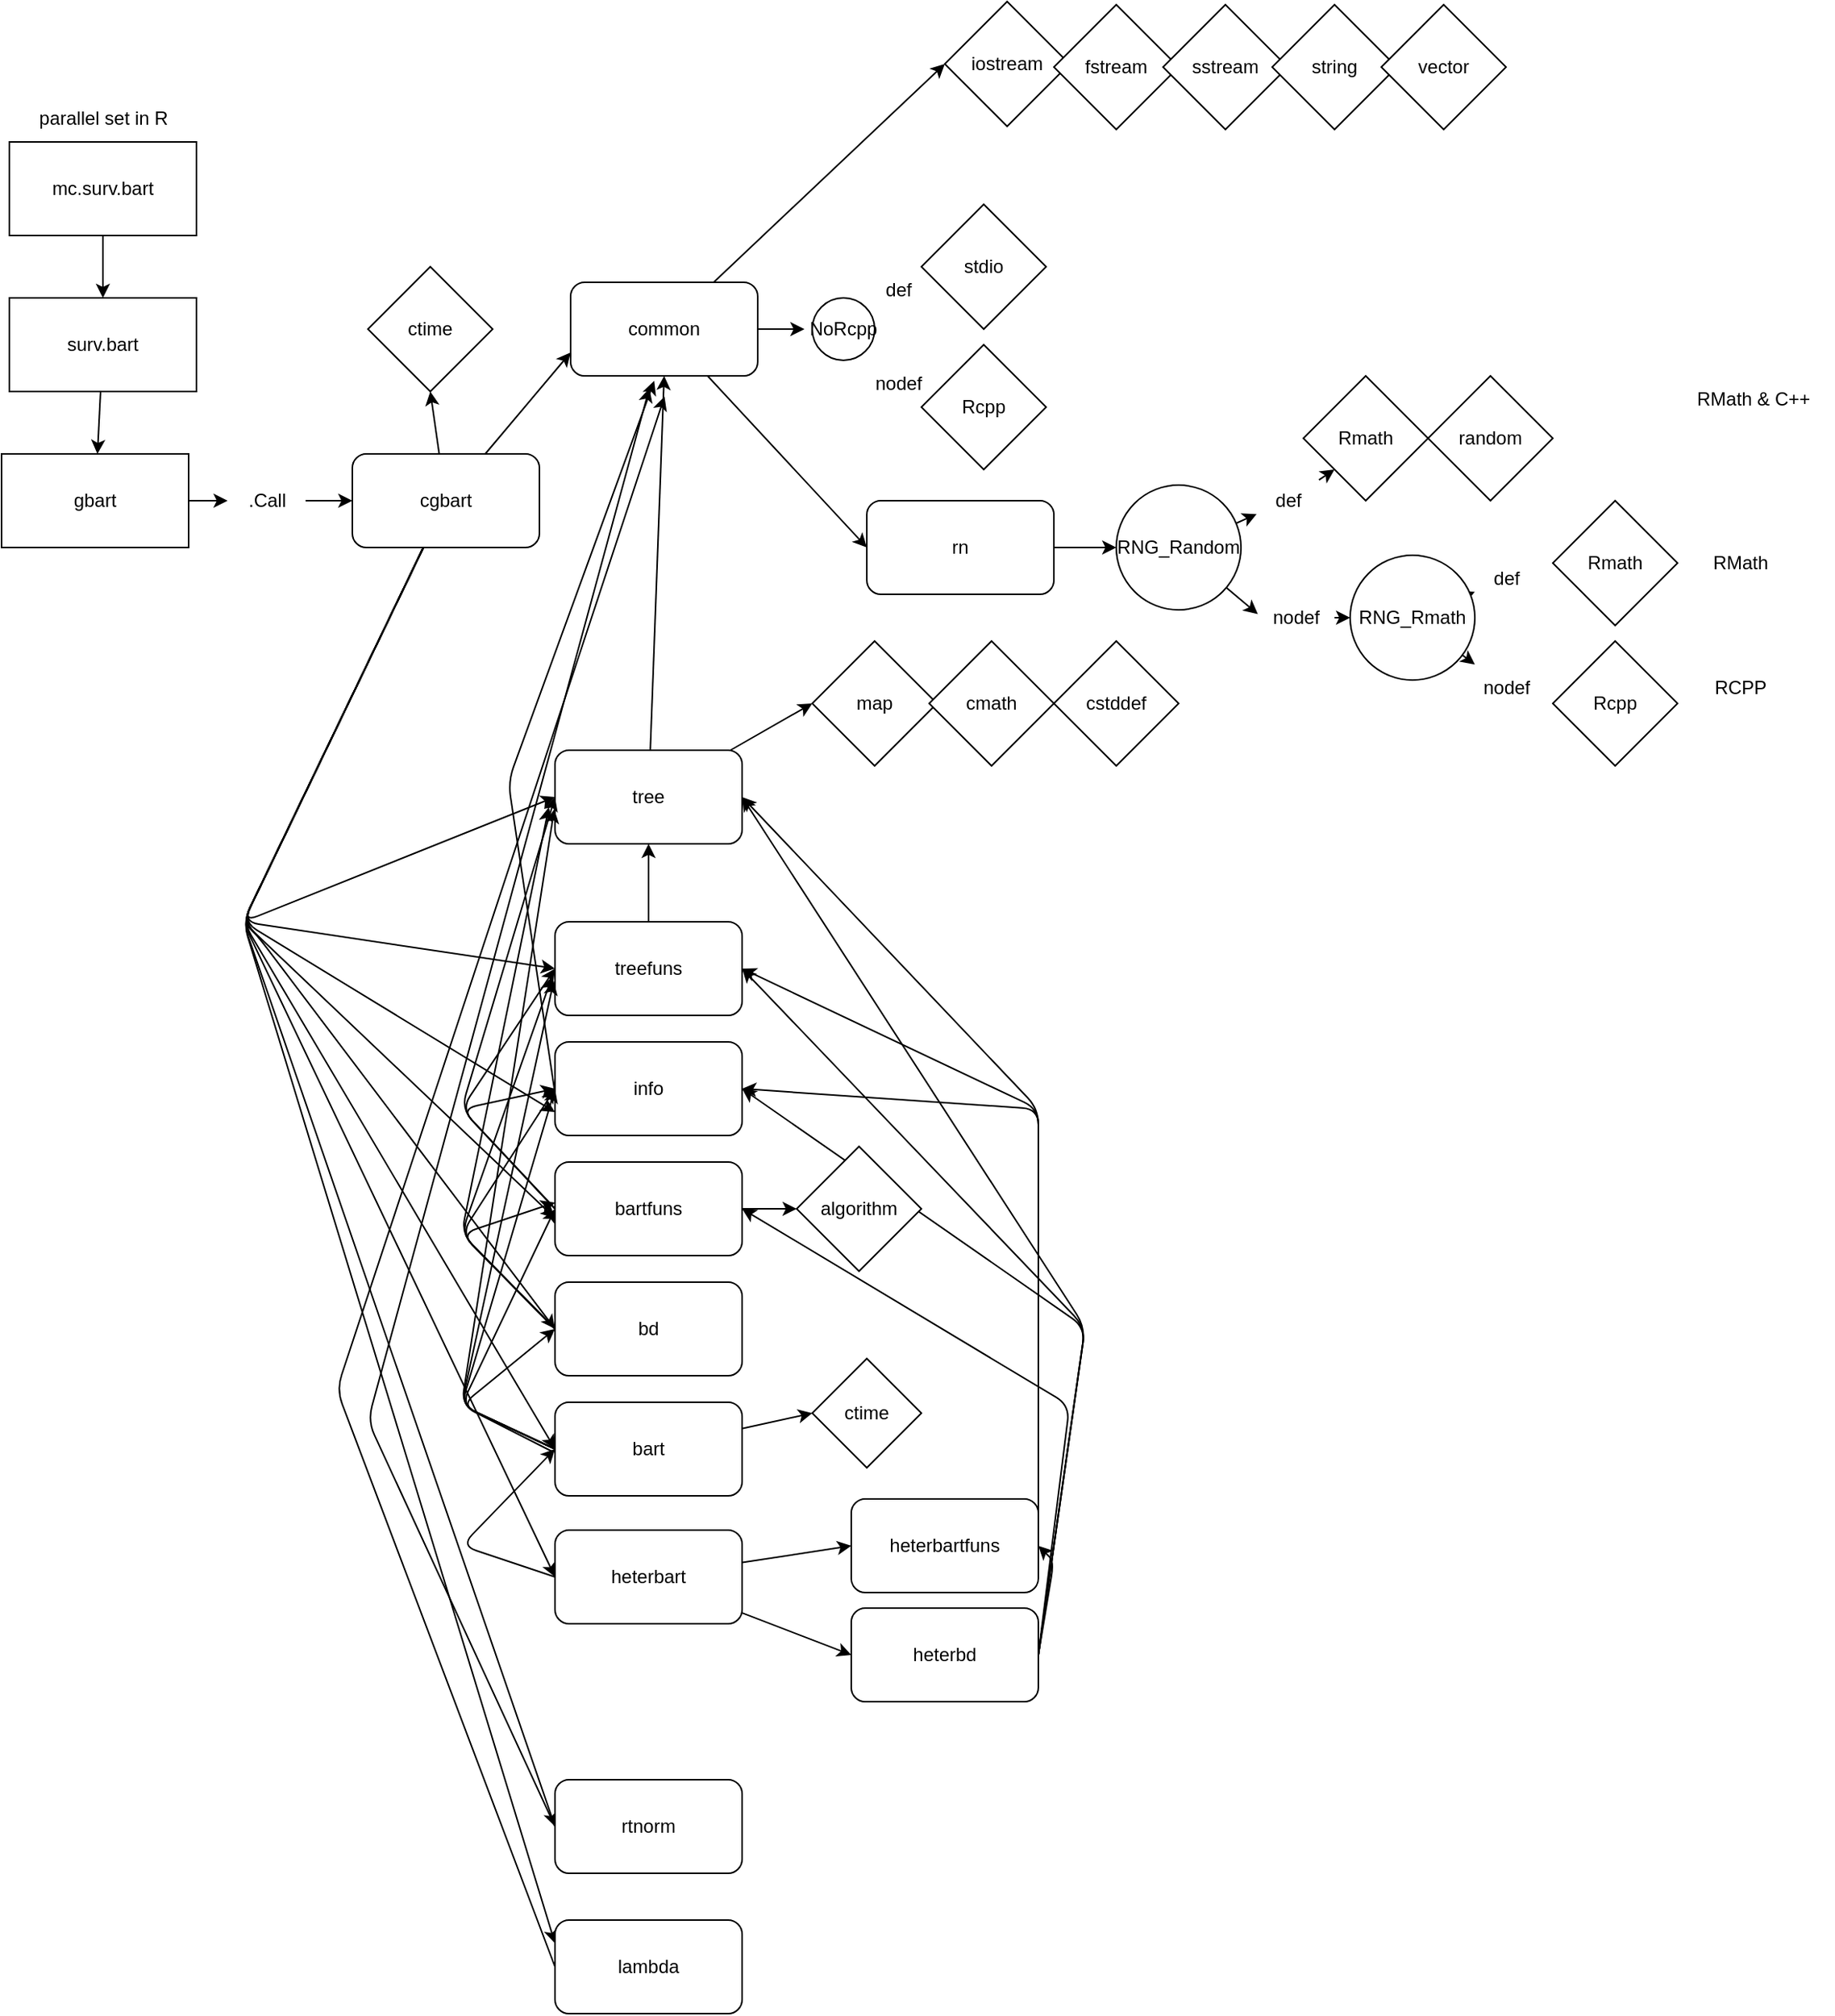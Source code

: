 <mxfile>
    <diagram id="BPME8hmuS_F_BrZhIzfD" name="Page-1">
        <mxGraphModel dx="1156" dy="2356" grid="1" gridSize="10" guides="1" tooltips="1" connect="1" arrows="1" fold="1" page="1" pageScale="1" pageWidth="850" pageHeight="1100" math="0" shadow="0">
            <root>
                <mxCell id="0"/>
                <mxCell id="1" parent="0"/>
                <mxCell id="122" value="" style="edgeStyle=none;html=1;" edge="1" parent="1" source="2" target="4">
                    <mxGeometry relative="1" as="geometry"/>
                </mxCell>
                <mxCell id="2" value="mc.surv.bart" style="whiteSpace=wrap;html=1;" parent="1" vertex="1">
                    <mxGeometry x="40" y="30" width="120" height="60" as="geometry"/>
                </mxCell>
                <mxCell id="3" value="parallel set in R" style="text;html=1;align=center;verticalAlign=middle;resizable=0;points=[];autosize=1;strokeColor=none;fillColor=none;" parent="1" vertex="1">
                    <mxGeometry x="45" width="110" height="30" as="geometry"/>
                </mxCell>
                <mxCell id="123" value="" style="edgeStyle=none;html=1;" edge="1" parent="1" source="4" target="5">
                    <mxGeometry relative="1" as="geometry"/>
                </mxCell>
                <mxCell id="4" value="surv.bart" style="whiteSpace=wrap;html=1;" parent="1" vertex="1">
                    <mxGeometry x="40" y="130" width="120" height="60" as="geometry"/>
                </mxCell>
                <mxCell id="112" value="" style="edgeStyle=none;html=1;" edge="1" parent="1" source="5" target="7">
                    <mxGeometry relative="1" as="geometry"/>
                </mxCell>
                <mxCell id="5" value="gbart" style="whiteSpace=wrap;html=1;" parent="1" vertex="1">
                    <mxGeometry x="35" y="230" width="120" height="60" as="geometry"/>
                </mxCell>
                <mxCell id="111" value="" style="edgeStyle=none;html=1;" edge="1" parent="1" source="7" target="9">
                    <mxGeometry relative="1" as="geometry"/>
                </mxCell>
                <mxCell id="7" value=".Call" style="text;html=1;align=center;verticalAlign=middle;resizable=0;points=[];autosize=1;strokeColor=none;fillColor=none;" parent="1" vertex="1">
                    <mxGeometry x="180" y="245" width="50" height="30" as="geometry"/>
                </mxCell>
                <mxCell id="35" style="edgeStyle=none;html=1;entryX=0;entryY=0.75;entryDx=0;entryDy=0;" parent="1" source="9" target="8" edge="1">
                    <mxGeometry relative="1" as="geometry"/>
                </mxCell>
                <mxCell id="110" style="edgeStyle=none;html=1;entryX=0.5;entryY=1;entryDx=0;entryDy=0;" edge="1" parent="1" source="9" target="10">
                    <mxGeometry relative="1" as="geometry"/>
                </mxCell>
                <mxCell id="113" style="edgeStyle=none;html=1;entryX=0;entryY=0.5;entryDx=0;entryDy=0;" edge="1" parent="1" source="9" target="11">
                    <mxGeometry relative="1" as="geometry">
                        <Array as="points">
                            <mxPoint x="190" y="530"/>
                        </Array>
                    </mxGeometry>
                </mxCell>
                <mxCell id="114" style="edgeStyle=none;html=1;" edge="1" parent="1" source="9">
                    <mxGeometry relative="1" as="geometry">
                        <mxPoint x="390" y="560" as="targetPoint"/>
                        <Array as="points">
                            <mxPoint x="190" y="530"/>
                        </Array>
                    </mxGeometry>
                </mxCell>
                <mxCell id="115" style="edgeStyle=none;html=1;entryX=0;entryY=0.75;entryDx=0;entryDy=0;" edge="1" parent="1" source="9" target="13">
                    <mxGeometry relative="1" as="geometry">
                        <Array as="points">
                            <mxPoint x="190" y="530"/>
                        </Array>
                    </mxGeometry>
                </mxCell>
                <mxCell id="116" style="edgeStyle=none;html=1;" edge="1" parent="1" source="9">
                    <mxGeometry relative="1" as="geometry">
                        <mxPoint x="390" y="720" as="targetPoint"/>
                        <Array as="points">
                            <mxPoint x="190" y="530"/>
                        </Array>
                    </mxGeometry>
                </mxCell>
                <mxCell id="117" style="edgeStyle=none;html=1;entryX=0;entryY=0.5;entryDx=0;entryDy=0;" edge="1" parent="1" source="9" target="15">
                    <mxGeometry relative="1" as="geometry">
                        <Array as="points">
                            <mxPoint x="190" y="530"/>
                            <mxPoint x="200" y="540"/>
                        </Array>
                    </mxGeometry>
                </mxCell>
                <mxCell id="118" style="edgeStyle=none;html=1;entryX=0;entryY=0.5;entryDx=0;entryDy=0;" edge="1" parent="1" source="9" target="16">
                    <mxGeometry relative="1" as="geometry">
                        <Array as="points">
                            <mxPoint x="190" y="530"/>
                        </Array>
                    </mxGeometry>
                </mxCell>
                <mxCell id="119" style="edgeStyle=none;html=1;entryX=0;entryY=0.5;entryDx=0;entryDy=0;" edge="1" parent="1" source="9" target="17">
                    <mxGeometry relative="1" as="geometry">
                        <Array as="points">
                            <mxPoint x="190" y="530"/>
                        </Array>
                    </mxGeometry>
                </mxCell>
                <mxCell id="120" style="edgeStyle=none;html=1;entryX=0;entryY=0.5;entryDx=0;entryDy=0;" edge="1" parent="1" source="9" target="18">
                    <mxGeometry relative="1" as="geometry">
                        <Array as="points">
                            <mxPoint x="190" y="530"/>
                        </Array>
                    </mxGeometry>
                </mxCell>
                <mxCell id="121" style="edgeStyle=none;html=1;entryX=0;entryY=0.25;entryDx=0;entryDy=0;" edge="1" parent="1" source="9" target="19">
                    <mxGeometry relative="1" as="geometry">
                        <Array as="points">
                            <mxPoint x="190" y="530"/>
                        </Array>
                    </mxGeometry>
                </mxCell>
                <mxCell id="9" value="cgbart" style="rounded=1;whiteSpace=wrap;html=1;" parent="1" vertex="1">
                    <mxGeometry x="260" y="230" width="120" height="60" as="geometry"/>
                </mxCell>
                <mxCell id="34" style="edgeStyle=none;html=1;entryX=0;entryY=0.5;entryDx=0;entryDy=0;" parent="1" source="8" target="33" edge="1">
                    <mxGeometry relative="1" as="geometry"/>
                </mxCell>
                <mxCell id="36" style="edgeStyle=none;html=1;entryX=0;entryY=0.5;entryDx=0;entryDy=0;" parent="1" source="8" target="21" edge="1">
                    <mxGeometry relative="1" as="geometry">
                        <mxPoint x="570" y="2.274e-13" as="targetPoint"/>
                    </mxGeometry>
                </mxCell>
                <mxCell id="40" style="edgeStyle=none;html=1;" parent="1" source="8" edge="1">
                    <mxGeometry relative="1" as="geometry">
                        <mxPoint x="550" y="150" as="targetPoint"/>
                    </mxGeometry>
                </mxCell>
                <mxCell id="8" value="common" style="rounded=1;whiteSpace=wrap;html=1;" parent="1" vertex="1">
                    <mxGeometry x="400" y="120" width="120" height="60" as="geometry"/>
                </mxCell>
                <mxCell id="10" value="ctime" style="rhombus;whiteSpace=wrap;html=1;" parent="1" vertex="1">
                    <mxGeometry x="270" y="110" width="80" height="80" as="geometry"/>
                </mxCell>
                <mxCell id="69" style="edgeStyle=none;html=1;entryX=0.5;entryY=1;entryDx=0;entryDy=0;" parent="1" source="11" target="8" edge="1">
                    <mxGeometry relative="1" as="geometry"/>
                </mxCell>
                <mxCell id="70" style="edgeStyle=none;html=1;entryX=0;entryY=0.5;entryDx=0;entryDy=0;" parent="1" source="11" target="66" edge="1">
                    <mxGeometry relative="1" as="geometry"/>
                </mxCell>
                <mxCell id="11" value="tree" style="rounded=1;whiteSpace=wrap;html=1;" parent="1" vertex="1">
                    <mxGeometry x="390" y="420" width="120" height="60" as="geometry"/>
                </mxCell>
                <mxCell id="71" style="edgeStyle=none;html=1;entryX=0.5;entryY=1;entryDx=0;entryDy=0;" parent="1" source="12" target="11" edge="1">
                    <mxGeometry relative="1" as="geometry"/>
                </mxCell>
                <mxCell id="12" value="treefuns" style="rounded=1;whiteSpace=wrap;html=1;" parent="1" vertex="1">
                    <mxGeometry x="390" y="530" width="120" height="60" as="geometry"/>
                </mxCell>
                <mxCell id="72" value="" style="edgeStyle=none;html=1;entryX=0.447;entryY=1.052;entryDx=0;entryDy=0;entryPerimeter=0;" parent="1" source="13" target="8" edge="1">
                    <mxGeometry relative="1" as="geometry">
                        <mxPoint x="380" y="200" as="targetPoint"/>
                        <Array as="points">
                            <mxPoint x="390" y="640"/>
                            <mxPoint x="360" y="440"/>
                        </Array>
                    </mxGeometry>
                </mxCell>
                <mxCell id="13" value="info" style="rounded=1;whiteSpace=wrap;html=1;" parent="1" vertex="1">
                    <mxGeometry x="390" y="607" width="120" height="60" as="geometry"/>
                </mxCell>
                <mxCell id="73" style="edgeStyle=none;html=1;exitX=0;exitY=0.5;exitDx=0;exitDy=0;entryX=0;entryY=0.5;entryDx=0;entryDy=0;" parent="1" source="14" target="11" edge="1">
                    <mxGeometry relative="1" as="geometry">
                        <mxPoint x="380" y="450" as="targetPoint"/>
                        <Array as="points">
                            <mxPoint x="330" y="650"/>
                        </Array>
                    </mxGeometry>
                </mxCell>
                <mxCell id="74" style="edgeStyle=none;html=1;entryX=0;entryY=0.5;entryDx=0;entryDy=0;exitX=0;exitY=0.5;exitDx=0;exitDy=0;" parent="1" source="14" target="12" edge="1">
                    <mxGeometry relative="1" as="geometry">
                        <Array as="points">
                            <mxPoint x="330" y="650"/>
                        </Array>
                    </mxGeometry>
                </mxCell>
                <mxCell id="75" style="edgeStyle=none;html=1;exitX=0;exitY=0.5;exitDx=0;exitDy=0;entryX=0;entryY=0.5;entryDx=0;entryDy=0;" parent="1" source="14" target="13" edge="1">
                    <mxGeometry relative="1" as="geometry">
                        <mxPoint x="390" y="630" as="targetPoint"/>
                        <Array as="points">
                            <mxPoint x="330" y="650"/>
                        </Array>
                    </mxGeometry>
                </mxCell>
                <mxCell id="77" value="" style="edgeStyle=none;html=1;exitX=1;exitY=0.5;exitDx=0;exitDy=0;entryX=0;entryY=0.5;entryDx=0;entryDy=0;" parent="1" source="14" target="98" edge="1">
                    <mxGeometry relative="1" as="geometry">
                        <mxPoint x="535" y="714" as="targetPoint"/>
                    </mxGeometry>
                </mxCell>
                <mxCell id="14" value="bartfuns" style="rounded=1;whiteSpace=wrap;html=1;" parent="1" vertex="1">
                    <mxGeometry x="390" y="684" width="120" height="60" as="geometry"/>
                </mxCell>
                <mxCell id="78" style="edgeStyle=none;html=1;entryX=0;entryY=0.5;entryDx=0;entryDy=0;exitX=0;exitY=0.5;exitDx=0;exitDy=0;" parent="1" source="15" target="13" edge="1">
                    <mxGeometry relative="1" as="geometry">
                        <Array as="points">
                            <mxPoint x="330" y="730"/>
                        </Array>
                    </mxGeometry>
                </mxCell>
                <mxCell id="79" style="edgeStyle=none;html=1;exitX=0;exitY=0.5;exitDx=0;exitDy=0;entryX=-0.016;entryY=0.588;entryDx=0;entryDy=0;entryPerimeter=0;" parent="1" source="15" target="12" edge="1">
                    <mxGeometry relative="1" as="geometry">
                        <mxPoint x="380" y="550" as="targetPoint"/>
                        <Array as="points">
                            <mxPoint x="330" y="730"/>
                        </Array>
                    </mxGeometry>
                </mxCell>
                <mxCell id="80" style="edgeStyle=none;html=1;exitX=0;exitY=0.5;exitDx=0;exitDy=0;entryX=-0.033;entryY=0.609;entryDx=0;entryDy=0;entryPerimeter=0;" parent="1" source="15" target="11" edge="1">
                    <mxGeometry relative="1" as="geometry">
                        <mxPoint x="350" y="430" as="targetPoint"/>
                        <Array as="points">
                            <mxPoint x="330" y="730"/>
                        </Array>
                    </mxGeometry>
                </mxCell>
                <mxCell id="81" style="edgeStyle=none;html=1;exitX=0;exitY=0.5;exitDx=0;exitDy=0;" parent="1" source="15" edge="1">
                    <mxGeometry relative="1" as="geometry">
                        <mxPoint x="390" y="710" as="targetPoint"/>
                        <Array as="points">
                            <mxPoint x="330" y="730"/>
                        </Array>
                    </mxGeometry>
                </mxCell>
                <mxCell id="15" value="bd" style="rounded=1;whiteSpace=wrap;html=1;" parent="1" vertex="1">
                    <mxGeometry x="390" y="761" width="120" height="60" as="geometry"/>
                </mxCell>
                <mxCell id="83" style="edgeStyle=none;html=1;entryX=0;entryY=0.5;entryDx=0;entryDy=0;exitX=0;exitY=0.5;exitDx=0;exitDy=0;" parent="1" source="16" target="15" edge="1">
                    <mxGeometry relative="1" as="geometry">
                        <mxPoint x="350" y="670" as="targetPoint"/>
                        <Array as="points">
                            <mxPoint x="330" y="840"/>
                        </Array>
                    </mxGeometry>
                </mxCell>
                <mxCell id="84" style="edgeStyle=none;html=1;entryX=0;entryY=0.5;entryDx=0;entryDy=0;exitX=0;exitY=0.5;exitDx=0;exitDy=0;" parent="1" source="16" target="14" edge="1">
                    <mxGeometry relative="1" as="geometry">
                        <Array as="points">
                            <mxPoint x="330" y="840"/>
                        </Array>
                    </mxGeometry>
                </mxCell>
                <mxCell id="85" style="edgeStyle=none;html=1;entryX=0;entryY=0.5;entryDx=0;entryDy=0;exitX=0;exitY=0.5;exitDx=0;exitDy=0;" parent="1" source="16" target="13" edge="1">
                    <mxGeometry relative="1" as="geometry">
                        <Array as="points">
                            <mxPoint x="330" y="840"/>
                        </Array>
                    </mxGeometry>
                </mxCell>
                <mxCell id="86" style="edgeStyle=none;html=1;entryX=-0.007;entryY=0.631;entryDx=0;entryDy=0;entryPerimeter=0;" parent="1" target="12" edge="1">
                    <mxGeometry relative="1" as="geometry">
                        <mxPoint x="389" y="870" as="sourcePoint"/>
                        <Array as="points">
                            <mxPoint x="330" y="840"/>
                        </Array>
                    </mxGeometry>
                </mxCell>
                <mxCell id="87" style="edgeStyle=none;html=1;entryX=-0.004;entryY=0.63;entryDx=0;entryDy=0;entryPerimeter=0;exitX=0;exitY=0.5;exitDx=0;exitDy=0;" parent="1" source="16" target="11" edge="1">
                    <mxGeometry relative="1" as="geometry">
                        <Array as="points">
                            <mxPoint x="330" y="840"/>
                        </Array>
                    </mxGeometry>
                </mxCell>
                <mxCell id="93" style="edgeStyle=none;html=1;entryX=0;entryY=0.5;entryDx=0;entryDy=0;" parent="1" source="16" target="82" edge="1">
                    <mxGeometry relative="1" as="geometry"/>
                </mxCell>
                <mxCell id="16" value="bart" style="rounded=1;whiteSpace=wrap;html=1;" parent="1" vertex="1">
                    <mxGeometry x="390" y="838" width="120" height="60" as="geometry"/>
                </mxCell>
                <mxCell id="88" style="edgeStyle=none;html=1;entryX=0;entryY=0.5;entryDx=0;entryDy=0;exitX=0;exitY=0.5;exitDx=0;exitDy=0;" parent="1" source="17" target="16" edge="1">
                    <mxGeometry relative="1" as="geometry">
                        <Array as="points">
                            <mxPoint x="330" y="930"/>
                        </Array>
                    </mxGeometry>
                </mxCell>
                <mxCell id="91" style="edgeStyle=none;html=1;entryX=0;entryY=0.5;entryDx=0;entryDy=0;" parent="1" source="17" target="89" edge="1">
                    <mxGeometry relative="1" as="geometry"/>
                </mxCell>
                <mxCell id="92" style="edgeStyle=none;html=1;entryX=0;entryY=0.5;entryDx=0;entryDy=0;" parent="1" source="17" target="90" edge="1">
                    <mxGeometry relative="1" as="geometry"/>
                </mxCell>
                <mxCell id="17" value="heterbart" style="rounded=1;whiteSpace=wrap;html=1;" parent="1" vertex="1">
                    <mxGeometry x="390" y="920" width="120" height="60" as="geometry"/>
                </mxCell>
                <mxCell id="105" style="edgeStyle=none;html=1;entryX=0.421;entryY=1.131;entryDx=0;entryDy=0;entryPerimeter=0;exitX=0;exitY=0.5;exitDx=0;exitDy=0;" edge="1" parent="1" source="18" target="8">
                    <mxGeometry relative="1" as="geometry">
                        <mxPoint x="430" y="230" as="targetPoint"/>
                        <Array as="points">
                            <mxPoint x="270" y="850"/>
                        </Array>
                    </mxGeometry>
                </mxCell>
                <mxCell id="18" value="rtnorm" style="rounded=1;whiteSpace=wrap;html=1;" parent="1" vertex="1">
                    <mxGeometry x="390" y="1080" width="120" height="60" as="geometry"/>
                </mxCell>
                <mxCell id="109" style="edgeStyle=none;html=1;entryX=0.502;entryY=1.22;entryDx=0;entryDy=0;entryPerimeter=0;exitX=0;exitY=0.5;exitDx=0;exitDy=0;" edge="1" parent="1" source="19" target="8">
                    <mxGeometry relative="1" as="geometry">
                        <mxPoint x="480" y="200" as="targetPoint"/>
                        <Array as="points">
                            <mxPoint x="250" y="830"/>
                        </Array>
                    </mxGeometry>
                </mxCell>
                <mxCell id="19" value="lambda" style="rounded=1;whiteSpace=wrap;html=1;" parent="1" vertex="1">
                    <mxGeometry x="390" y="1170" width="120" height="60" as="geometry"/>
                </mxCell>
                <mxCell id="21" value="iostream" style="rhombus;whiteSpace=wrap;html=1;" parent="1" vertex="1">
                    <mxGeometry x="640" y="-60" width="80" height="80" as="geometry"/>
                </mxCell>
                <mxCell id="22" value="fstream" style="rhombus;whiteSpace=wrap;html=1;" parent="1" vertex="1">
                    <mxGeometry x="710" y="-58" width="80" height="80" as="geometry"/>
                </mxCell>
                <mxCell id="23" value="sstream" style="rhombus;whiteSpace=wrap;html=1;" parent="1" vertex="1">
                    <mxGeometry x="780" y="-58" width="80" height="80" as="geometry"/>
                </mxCell>
                <mxCell id="24" value="string" style="rhombus;whiteSpace=wrap;html=1;" parent="1" vertex="1">
                    <mxGeometry x="850" y="-58" width="80" height="80" as="geometry"/>
                </mxCell>
                <mxCell id="25" value="vector" style="rhombus;whiteSpace=wrap;html=1;" parent="1" vertex="1">
                    <mxGeometry x="920" y="-58" width="80" height="80" as="geometry"/>
                </mxCell>
                <mxCell id="28" value="Rcpp" style="rhombus;whiteSpace=wrap;html=1;" parent="1" vertex="1">
                    <mxGeometry x="625" y="160" width="80" height="80" as="geometry"/>
                </mxCell>
                <mxCell id="29" value="stdio" style="rhombus;whiteSpace=wrap;html=1;" parent="1" vertex="1">
                    <mxGeometry x="625" y="70" width="80" height="80" as="geometry"/>
                </mxCell>
                <mxCell id="30" value="NoRcpp" style="ellipse;whiteSpace=wrap;html=1;" parent="1" vertex="1">
                    <mxGeometry x="555" y="130" width="40" height="40" as="geometry"/>
                </mxCell>
                <mxCell id="31" value="def" style="text;html=1;align=center;verticalAlign=middle;resizable=0;points=[];autosize=1;strokeColor=none;fillColor=none;" parent="1" vertex="1">
                    <mxGeometry x="590" y="110" width="40" height="30" as="geometry"/>
                </mxCell>
                <mxCell id="32" value="nodef" style="text;html=1;align=center;verticalAlign=middle;resizable=0;points=[];autosize=1;strokeColor=none;fillColor=none;" parent="1" vertex="1">
                    <mxGeometry x="585" y="170" width="50" height="30" as="geometry"/>
                </mxCell>
                <mxCell id="58" value="" style="edgeStyle=none;html=1;" parent="1" source="33" target="42" edge="1">
                    <mxGeometry relative="1" as="geometry"/>
                </mxCell>
                <mxCell id="33" value="rn" style="rounded=1;whiteSpace=wrap;html=1;" parent="1" vertex="1">
                    <mxGeometry x="590" y="260" width="120" height="60" as="geometry"/>
                </mxCell>
                <mxCell id="59" style="edgeStyle=none;html=1;" parent="1" source="42" target="47" edge="1">
                    <mxGeometry relative="1" as="geometry"/>
                </mxCell>
                <mxCell id="60" style="edgeStyle=none;html=1;entryX=0.016;entryY=0.424;entryDx=0;entryDy=0;entryPerimeter=0;" parent="1" source="42" target="48" edge="1">
                    <mxGeometry relative="1" as="geometry"/>
                </mxCell>
                <mxCell id="42" value="RNG_Random" style="ellipse;whiteSpace=wrap;html=1;" parent="1" vertex="1">
                    <mxGeometry x="750" y="250" width="80" height="80" as="geometry"/>
                </mxCell>
                <mxCell id="43" value="Rmath" style="rhombus;whiteSpace=wrap;html=1;" parent="1" vertex="1">
                    <mxGeometry x="870" y="180" width="80" height="80" as="geometry"/>
                </mxCell>
                <mxCell id="45" value="random" style="rhombus;whiteSpace=wrap;html=1;" parent="1" vertex="1">
                    <mxGeometry x="950" y="180" width="80" height="80" as="geometry"/>
                </mxCell>
                <mxCell id="61" style="edgeStyle=none;html=1;entryX=0;entryY=1;entryDx=0;entryDy=0;" parent="1" source="47" target="43" edge="1">
                    <mxGeometry relative="1" as="geometry"/>
                </mxCell>
                <mxCell id="47" value="def" style="text;html=1;align=center;verticalAlign=middle;resizable=0;points=[];autosize=1;strokeColor=none;fillColor=none;" parent="1" vertex="1">
                    <mxGeometry x="840" y="245" width="40" height="30" as="geometry"/>
                </mxCell>
                <mxCell id="62" value="" style="edgeStyle=none;html=1;entryX=0;entryY=0.5;entryDx=0;entryDy=0;" parent="1" source="48" target="49" edge="1">
                    <mxGeometry relative="1" as="geometry"/>
                </mxCell>
                <mxCell id="48" value="nodef" style="text;html=1;align=center;verticalAlign=middle;resizable=0;points=[];autosize=1;strokeColor=none;fillColor=none;" parent="1" vertex="1">
                    <mxGeometry x="840" y="320" width="50" height="30" as="geometry"/>
                </mxCell>
                <mxCell id="63" style="edgeStyle=none;html=1;" parent="1" source="49" target="50" edge="1">
                    <mxGeometry relative="1" as="geometry"/>
                </mxCell>
                <mxCell id="64" style="edgeStyle=none;html=1;" parent="1" source="49" target="52" edge="1">
                    <mxGeometry relative="1" as="geometry"/>
                </mxCell>
                <mxCell id="49" value="RNG_Rmath" style="ellipse;whiteSpace=wrap;html=1;" parent="1" vertex="1">
                    <mxGeometry x="900" y="295" width="80" height="80" as="geometry"/>
                </mxCell>
                <mxCell id="50" value="def" style="text;html=1;align=center;verticalAlign=middle;resizable=0;points=[];autosize=1;strokeColor=none;fillColor=none;" parent="1" vertex="1">
                    <mxGeometry x="980" y="295" width="40" height="30" as="geometry"/>
                </mxCell>
                <mxCell id="51" value="Rmath" style="rhombus;whiteSpace=wrap;html=1;" parent="1" vertex="1">
                    <mxGeometry x="1030" y="260" width="80" height="80" as="geometry"/>
                </mxCell>
                <mxCell id="52" value="nodef" style="text;html=1;align=center;verticalAlign=middle;resizable=0;points=[];autosize=1;strokeColor=none;fillColor=none;" parent="1" vertex="1">
                    <mxGeometry x="975" y="365" width="50" height="30" as="geometry"/>
                </mxCell>
                <mxCell id="54" value="Rcpp" style="rhombus;whiteSpace=wrap;html=1;" parent="1" vertex="1">
                    <mxGeometry x="1030" y="350" width="80" height="80" as="geometry"/>
                </mxCell>
                <mxCell id="55" value="RMath &amp;amp; C++&amp;nbsp;" style="text;html=1;align=center;verticalAlign=middle;resizable=0;points=[];autosize=1;strokeColor=none;fillColor=none;" parent="1" vertex="1">
                    <mxGeometry x="1110" y="180" width="100" height="30" as="geometry"/>
                </mxCell>
                <mxCell id="56" value="RMath" style="text;html=1;align=center;verticalAlign=middle;resizable=0;points=[];autosize=1;strokeColor=none;fillColor=none;" parent="1" vertex="1">
                    <mxGeometry x="1120" y="285" width="60" height="30" as="geometry"/>
                </mxCell>
                <mxCell id="57" value="RCPP" style="text;html=1;align=center;verticalAlign=middle;resizable=0;points=[];autosize=1;strokeColor=none;fillColor=none;" parent="1" vertex="1">
                    <mxGeometry x="1120" y="365" width="60" height="30" as="geometry"/>
                </mxCell>
                <mxCell id="66" value="map" style="rhombus;whiteSpace=wrap;html=1;" parent="1" vertex="1">
                    <mxGeometry x="555" y="350" width="80" height="80" as="geometry"/>
                </mxCell>
                <mxCell id="67" value="cmath" style="rhombus;whiteSpace=wrap;html=1;" parent="1" vertex="1">
                    <mxGeometry x="630" y="350" width="80" height="80" as="geometry"/>
                </mxCell>
                <mxCell id="68" value="cstddef" style="rhombus;whiteSpace=wrap;html=1;" parent="1" vertex="1">
                    <mxGeometry x="710" y="350" width="80" height="80" as="geometry"/>
                </mxCell>
                <mxCell id="82" value="ctime" style="rhombus;whiteSpace=wrap;html=1;" parent="1" vertex="1">
                    <mxGeometry x="555" y="810" width="70" height="70" as="geometry"/>
                </mxCell>
                <mxCell id="94" style="edgeStyle=none;html=1;entryX=1;entryY=0.5;entryDx=0;entryDy=0;exitX=1;exitY=0.5;exitDx=0;exitDy=0;" parent="1" source="89" target="11" edge="1">
                    <mxGeometry relative="1" as="geometry">
                        <mxPoint x="770" y="720" as="targetPoint"/>
                        <Array as="points">
                            <mxPoint x="700" y="650"/>
                        </Array>
                    </mxGeometry>
                </mxCell>
                <mxCell id="95" style="edgeStyle=none;html=1;entryX=1;entryY=0.5;entryDx=0;entryDy=0;exitX=1;exitY=0.5;exitDx=0;exitDy=0;" parent="1" source="89" target="12" edge="1">
                    <mxGeometry relative="1" as="geometry">
                        <mxPoint x="710" y="670" as="targetPoint"/>
                        <Array as="points">
                            <mxPoint x="700" y="650"/>
                        </Array>
                    </mxGeometry>
                </mxCell>
                <mxCell id="96" style="edgeStyle=none;html=1;entryX=1;entryY=0.5;entryDx=0;entryDy=0;exitX=1;exitY=0.5;exitDx=0;exitDy=0;" parent="1" source="89" target="13" edge="1">
                    <mxGeometry relative="1" as="geometry">
                        <Array as="points">
                            <mxPoint x="700" y="650"/>
                        </Array>
                    </mxGeometry>
                </mxCell>
                <mxCell id="89" value="heterbartfuns" style="rounded=1;whiteSpace=wrap;html=1;" parent="1" vertex="1">
                    <mxGeometry x="580" y="900" width="120" height="60" as="geometry"/>
                </mxCell>
                <mxCell id="100" style="edgeStyle=none;html=1;entryX=1;entryY=0.5;entryDx=0;entryDy=0;exitX=1;exitY=0.5;exitDx=0;exitDy=0;" parent="1" source="90" target="13" edge="1">
                    <mxGeometry relative="1" as="geometry">
                        <Array as="points">
                            <mxPoint x="730" y="790"/>
                        </Array>
                    </mxGeometry>
                </mxCell>
                <mxCell id="101" style="edgeStyle=none;html=1;entryX=1;entryY=0.5;entryDx=0;entryDy=0;exitX=1;exitY=0.5;exitDx=0;exitDy=0;" edge="1" parent="1" source="90" target="11">
                    <mxGeometry relative="1" as="geometry">
                        <mxPoint x="780" y="710" as="targetPoint"/>
                        <Array as="points">
                            <mxPoint x="730" y="790"/>
                        </Array>
                    </mxGeometry>
                </mxCell>
                <mxCell id="102" style="edgeStyle=none;html=1;entryX=1;entryY=0.5;entryDx=0;entryDy=0;" edge="1" parent="1" target="12">
                    <mxGeometry relative="1" as="geometry">
                        <mxPoint x="520" y="570" as="targetPoint"/>
                        <mxPoint x="700" y="1000" as="sourcePoint"/>
                        <Array as="points">
                            <mxPoint x="730" y="790"/>
                        </Array>
                    </mxGeometry>
                </mxCell>
                <mxCell id="103" style="edgeStyle=none;html=1;entryX=1;entryY=0.5;entryDx=0;entryDy=0;exitX=1;exitY=0.5;exitDx=0;exitDy=0;" edge="1" parent="1" source="90" target="14">
                    <mxGeometry relative="1" as="geometry">
                        <Array as="points">
                            <mxPoint x="720" y="840"/>
                        </Array>
                    </mxGeometry>
                </mxCell>
                <mxCell id="104" style="edgeStyle=none;html=1;entryX=1;entryY=0.5;entryDx=0;entryDy=0;exitX=1;exitY=0.5;exitDx=0;exitDy=0;" edge="1" parent="1" source="90" target="89">
                    <mxGeometry relative="1" as="geometry">
                        <Array as="points">
                            <mxPoint x="710" y="940"/>
                        </Array>
                    </mxGeometry>
                </mxCell>
                <mxCell id="90" value="heterbd" style="rounded=1;whiteSpace=wrap;html=1;" parent="1" vertex="1">
                    <mxGeometry x="580" y="970" width="120" height="60" as="geometry"/>
                </mxCell>
                <mxCell id="98" value="algorithm" style="rhombus;whiteSpace=wrap;html=1;" parent="1" vertex="1">
                    <mxGeometry x="545" y="674" width="80" height="80" as="geometry"/>
                </mxCell>
            </root>
        </mxGraphModel>
    </diagram>
</mxfile>